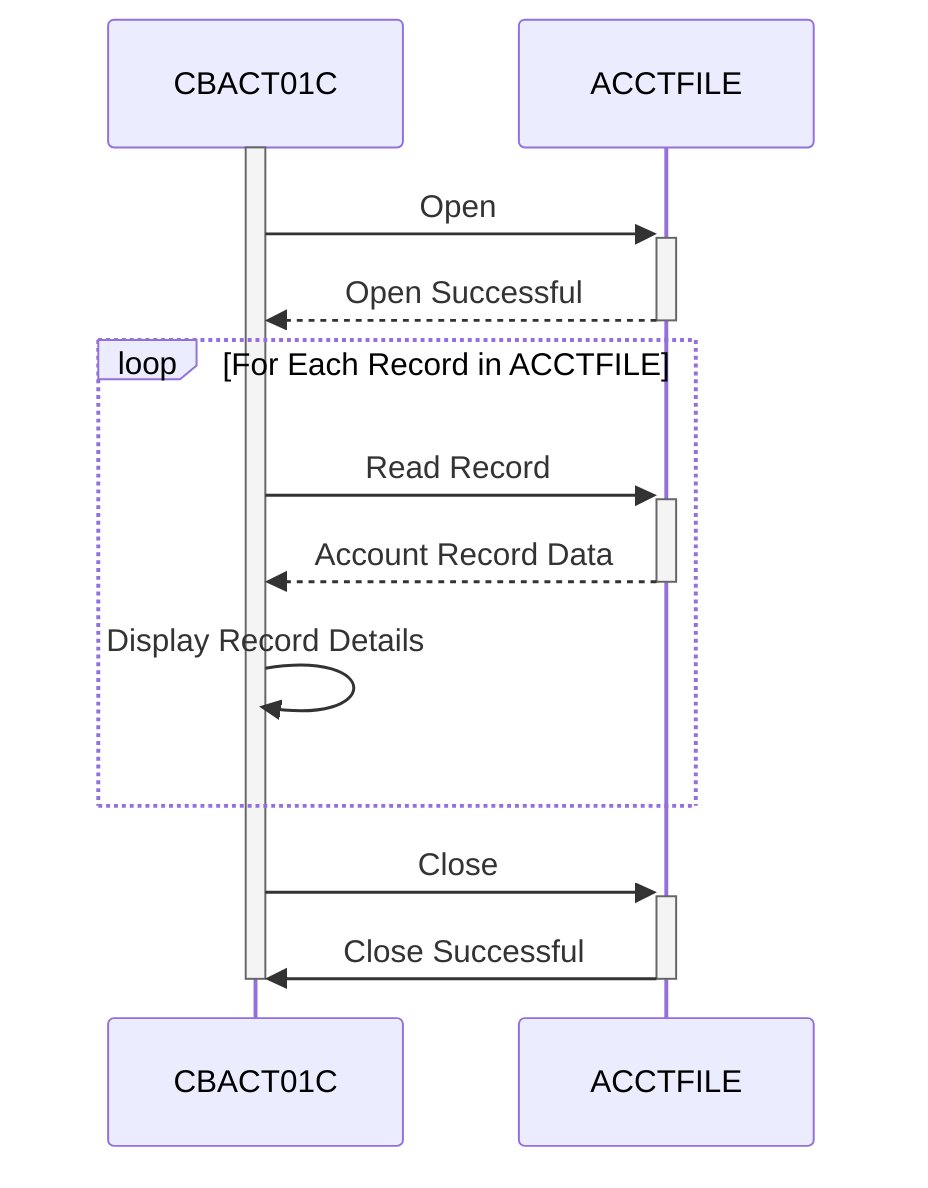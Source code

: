 sequenceDiagram
    participant CBACT01C
    participant ACCTFILE

    activate CBACT01C
    CBACT01C->>+ACCTFILE: Open
    ACCTFILE-->>-CBACT01C: Open Successful
    loop For Each Record in ACCTFILE
        CBACT01C->>+ACCTFILE: Read Record
        ACCTFILE-->>-CBACT01C: Account Record Data
        CBACT01C->>CBACT01C: Display Record Details
    end
    CBACT01C->>+ACCTFILE: Close
    ACCTFILE->>-CBACT01C: Close Successful
    deactivate CBACT01C